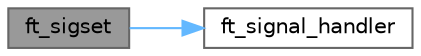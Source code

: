 digraph "ft_sigset"
{
 // LATEX_PDF_SIZE
  bgcolor="transparent";
  edge [fontname=Helvetica,fontsize=10,labelfontname=Helvetica,labelfontsize=10];
  node [fontname=Helvetica,fontsize=10,shape=box,height=0.2,width=0.4];
  rankdir="LR";
  Node1 [id="Node000001",label="ft_sigset",height=0.2,width=0.4,color="gray40", fillcolor="grey60", style="filled", fontcolor="black",tooltip="Set signal handlers."];
  Node1 -> Node2 [id="edge1_Node000001_Node000002",color="steelblue1",style="solid",tooltip=" "];
  Node2 [id="Node000002",label="ft_signal_handler",height=0.2,width=0.4,color="grey40", fillcolor="white", style="filled",URL="$group__signal.html#gae45b6e71ab9b1757d481455ed102aa78",tooltip="Signal handler."];
}
